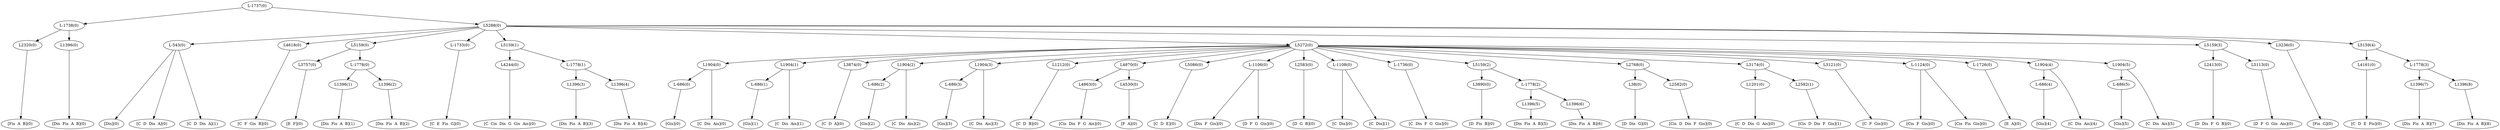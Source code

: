 digraph sample{
"L2320(0)"->"[Fis  A  B](0)"
"L1396(0)"->"[Dis  Fis  A  B](0)"
"L-1738(0)"->"L2320(0)"
"L-1738(0)"->"L1396(0)"
"L-543(0)"->"[Dis](0)"
"L-543(0)"->"[C  D  Dis  A](0)"
"L-543(0)"->"[C  D  Dis  A](1)"
"L4618(0)"->"[C  F  Gis  B](0)"
"L3757(0)"->"[E  F](0)"
"L1396(1)"->"[Dis  Fis  A  B](1)"
"L1396(2)"->"[Dis  Fis  A  B](2)"
"L-1778(0)"->"L1396(1)"
"L-1778(0)"->"L1396(2)"
"L5159(0)"->"L3757(0)"
"L5159(0)"->"L-1778(0)"
"L-1733(0)"->"[C  E  Fis  G](0)"
"L4244(0)"->"[C  Cis  Dis  G  Gis  Ais](0)"
"L1396(3)"->"[Dis  Fis  A  B](3)"
"L1396(4)"->"[Dis  Fis  A  B](4)"
"L-1778(1)"->"L1396(3)"
"L-1778(1)"->"L1396(4)"
"L5159(1)"->"L4244(0)"
"L5159(1)"->"L-1778(1)"
"L-686(0)"->"[Gis](0)"
"L1904(0)"->"[C  Dis  Ais](0)"
"L1904(0)"->"L-686(0)"
"L-686(1)"->"[Gis](1)"
"L1904(1)"->"[C  Dis  Ais](1)"
"L1904(1)"->"L-686(1)"
"L3874(0)"->"[C  D  A](0)"
"L-686(2)"->"[Gis](2)"
"L1904(2)"->"[C  Dis  Ais](2)"
"L1904(2)"->"L-686(2)"
"L-686(3)"->"[Gis](3)"
"L1904(3)"->"[C  Dis  Ais](3)"
"L1904(3)"->"L-686(3)"
"L1212(0)"->"[C  D  B](0)"
"L4863(0)"->"[Cis  Dis  F  G  Ais](0)"
"L4530(0)"->"[F  A](0)"
"L4870(0)"->"L4863(0)"
"L4870(0)"->"L4530(0)"
"L5086(0)"->"[C  D  E](0)"
"L-1106(0)"->"[Dis  F  Gis](0)"
"L-1106(0)"->"[D  F  G  Gis](0)"
"L2583(0)"->"[D  G  B](0)"
"L-1108(0)"->"[C  Dis](0)"
"L-1108(0)"->"[C  Dis](1)"
"L-1736(0)"->"[C  Dis  F  G  Gis](0)"
"L3890(0)"->"[D  Fis  B](0)"
"L1396(5)"->"[Dis  Fis  A  B](5)"
"L1396(6)"->"[Dis  Fis  A  B](6)"
"L-1778(2)"->"L1396(5)"
"L-1778(2)"->"L1396(6)"
"L5159(2)"->"L3890(0)"
"L5159(2)"->"L-1778(2)"
"L38(0)"->"[D  Dis  G](0)"
"L2582(0)"->"[Cis  D  Dis  F  Gis](0)"
"L2768(0)"->"L38(0)"
"L2768(0)"->"L2582(0)"
"L1201(0)"->"[C  D  Dis  G  Ais](0)"
"L2582(1)"->"[Cis  D  Dis  F  Gis](1)"
"L3174(0)"->"L1201(0)"
"L3174(0)"->"L2582(1)"
"L3121(0)"->"[C  F  Gis](0)"
"L-1124(0)"->"[Cis  F  Gis](0)"
"L-1124(0)"->"[Cis  Fis  Gis](0)"
"L-1726(0)"->"[E  A](0)"
"L-686(4)"->"[Gis](4)"
"L1904(4)"->"[C  Dis  Ais](4)"
"L1904(4)"->"L-686(4)"
"L-686(5)"->"[Gis](5)"
"L1904(5)"->"[C  Dis  Ais](5)"
"L1904(5)"->"L-686(5)"
"L5272(0)"->"L1904(0)"
"L5272(0)"->"L1904(1)"
"L5272(0)"->"L3874(0)"
"L5272(0)"->"L1904(2)"
"L5272(0)"->"L1904(3)"
"L5272(0)"->"L1212(0)"
"L5272(0)"->"L4870(0)"
"L5272(0)"->"L5086(0)"
"L5272(0)"->"L-1106(0)"
"L5272(0)"->"L2583(0)"
"L5272(0)"->"L-1108(0)"
"L5272(0)"->"L-1736(0)"
"L5272(0)"->"L5159(2)"
"L5272(0)"->"L2768(0)"
"L5272(0)"->"L3174(0)"
"L5272(0)"->"L3121(0)"
"L5272(0)"->"L-1124(0)"
"L5272(0)"->"L-1726(0)"
"L5272(0)"->"L1904(4)"
"L5272(0)"->"L1904(5)"
"L2413(0)"->"[D  Dis  F  G  B](0)"
"L5113(0)"->"[D  F  G  Gis  Ais](0)"
"L5159(3)"->"L2413(0)"
"L5159(3)"->"L5113(0)"
"L3236(0)"->"[Fis  G](0)"
"L4161(0)"->"[C  D  E  Fis](0)"
"L1396(7)"->"[Dis  Fis  A  B](7)"
"L1396(8)"->"[Dis  Fis  A  B](8)"
"L-1778(3)"->"L1396(7)"
"L-1778(3)"->"L1396(8)"
"L5159(4)"->"L4161(0)"
"L5159(4)"->"L-1778(3)"
"L5288(0)"->"L-543(0)"
"L5288(0)"->"L4618(0)"
"L5288(0)"->"L5159(0)"
"L5288(0)"->"L-1733(0)"
"L5288(0)"->"L5159(1)"
"L5288(0)"->"L5272(0)"
"L5288(0)"->"L5159(3)"
"L5288(0)"->"L3236(0)"
"L5288(0)"->"L5159(4)"
"L-1737(0)"->"L-1738(0)"
"L-1737(0)"->"L5288(0)"
{rank = min; "L-1737(0)"}
{rank = same; "L-1738(0)"; "L5288(0)";}
{rank = same; "L2320(0)"; "L1396(0)"; "L-543(0)"; "L4618(0)"; "L5159(0)"; "L-1733(0)"; "L5159(1)"; "L5272(0)"; "L5159(3)"; "L3236(0)"; "L5159(4)";}
{rank = same; "L3757(0)"; "L-1778(0)"; "L4244(0)"; "L-1778(1)"; "L1904(0)"; "L1904(1)"; "L3874(0)"; "L1904(2)"; "L1904(3)"; "L1212(0)"; "L4870(0)"; "L5086(0)"; "L-1106(0)"; "L2583(0)"; "L-1108(0)"; "L-1736(0)"; "L5159(2)"; "L2768(0)"; "L3174(0)"; "L3121(0)"; "L-1124(0)"; "L-1726(0)"; "L1904(4)"; "L1904(5)"; "L2413(0)"; "L5113(0)"; "L4161(0)"; "L-1778(3)";}
{rank = same; "L1396(1)"; "L1396(2)"; "L1396(3)"; "L1396(4)"; "L-686(0)"; "L-686(1)"; "L-686(2)"; "L-686(3)"; "L4863(0)"; "L4530(0)"; "L3890(0)"; "L-1778(2)"; "L38(0)"; "L2582(0)"; "L1201(0)"; "L2582(1)"; "L-686(4)"; "L-686(5)"; "L1396(7)"; "L1396(8)";}
{rank = same; "L1396(5)"; "L1396(6)";}
{rank = max; "[C  Cis  Dis  G  Gis  Ais](0)"; "[C  D  A](0)"; "[C  D  B](0)"; "[C  D  Dis  A](0)"; "[C  D  Dis  A](1)"; "[C  D  Dis  G  Ais](0)"; "[C  D  E  Fis](0)"; "[C  D  E](0)"; "[C  Dis  Ais](0)"; "[C  Dis  Ais](1)"; "[C  Dis  Ais](2)"; "[C  Dis  Ais](3)"; "[C  Dis  Ais](4)"; "[C  Dis  Ais](5)"; "[C  Dis  F  G  Gis](0)"; "[C  Dis](0)"; "[C  Dis](1)"; "[C  E  Fis  G](0)"; "[C  F  Gis  B](0)"; "[C  F  Gis](0)"; "[Cis  D  Dis  F  Gis](0)"; "[Cis  D  Dis  F  Gis](1)"; "[Cis  Dis  F  G  Ais](0)"; "[Cis  F  Gis](0)"; "[Cis  Fis  Gis](0)"; "[D  Dis  F  G  B](0)"; "[D  Dis  G](0)"; "[D  F  G  Gis  Ais](0)"; "[D  F  G  Gis](0)"; "[D  Fis  B](0)"; "[D  G  B](0)"; "[Dis  F  Gis](0)"; "[Dis  Fis  A  B](0)"; "[Dis  Fis  A  B](1)"; "[Dis  Fis  A  B](2)"; "[Dis  Fis  A  B](3)"; "[Dis  Fis  A  B](4)"; "[Dis  Fis  A  B](5)"; "[Dis  Fis  A  B](6)"; "[Dis  Fis  A  B](7)"; "[Dis  Fis  A  B](8)"; "[Dis](0)"; "[E  A](0)"; "[E  F](0)"; "[F  A](0)"; "[Fis  A  B](0)"; "[Fis  G](0)"; "[Gis](0)"; "[Gis](1)"; "[Gis](2)"; "[Gis](3)"; "[Gis](4)"; "[Gis](5)";}
}